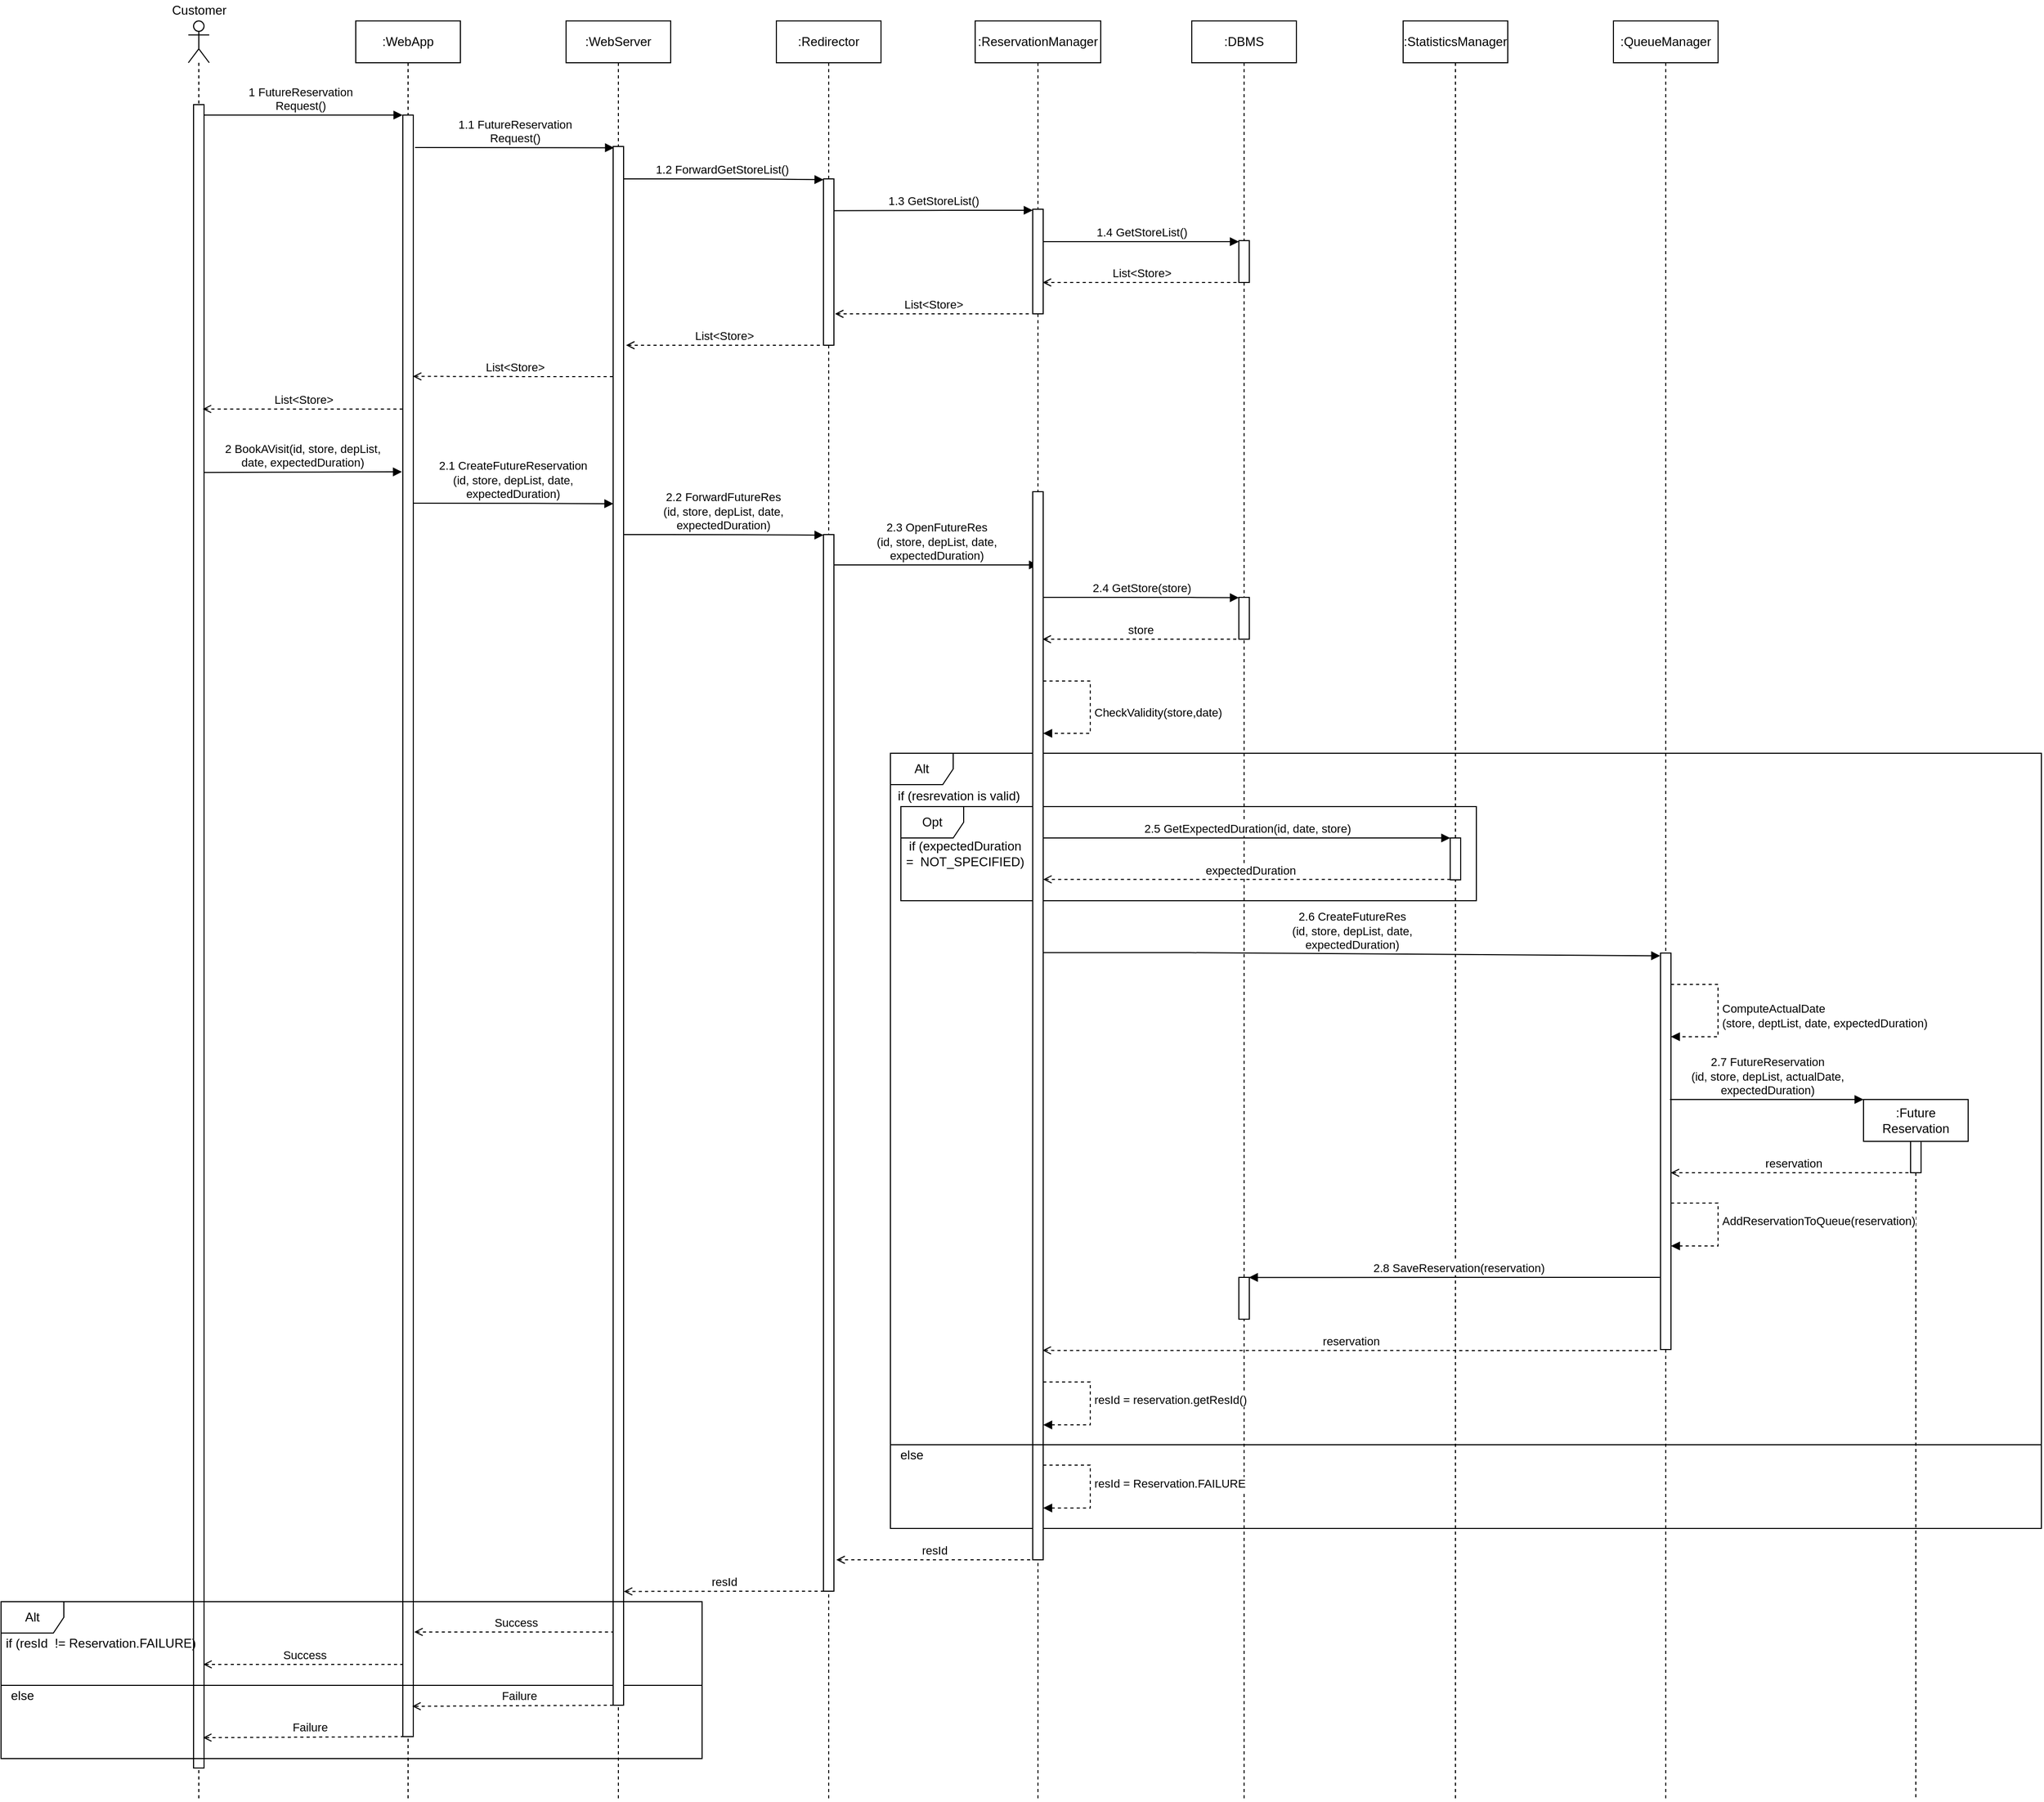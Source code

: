 <mxfile version="14.1.7" type="device"><diagram id="mjPRTbjThLvqPgU_13Bh" name="Page-1"><mxGraphModel dx="1038" dy="575" grid="1" gridSize="10" guides="1" tooltips="1" connect="1" arrows="1" fold="1" page="1" pageScale="1" pageWidth="827" pageHeight="1169" math="0" shadow="0"><root><mxCell id="0"/><mxCell id="1" parent="0"/><mxCell id="mduE7fUlC3-kzBK_wskY-1" value="Alt" style="shape=umlFrame;whiteSpace=wrap;html=1;" vertex="1" parent="1"><mxGeometry x="900" y="790" width="1100" height="741" as="geometry"/></mxCell><mxCell id="mduE7fUlC3-kzBK_wskY-2" value="Opt" style="shape=umlFrame;whiteSpace=wrap;html=1;" vertex="1" parent="1"><mxGeometry x="910" y="841" width="550" height="90" as="geometry"/></mxCell><mxCell id="mduE7fUlC3-kzBK_wskY-3" value="&lt;div&gt;1.4 GetStoreList()&lt;/div&gt;" style="html=1;verticalAlign=bottom;endArrow=block;exitX=1.039;exitY=0.31;exitDx=0;exitDy=0;exitPerimeter=0;" edge="1" parent="1" source="mduE7fUlC3-kzBK_wskY-18"><mxGeometry width="80" relative="1" as="geometry"><mxPoint x="1038" y="301" as="sourcePoint"/><mxPoint x="1233" y="301" as="targetPoint"/><Array as="points"><mxPoint x="1168.5" y="301"/></Array></mxGeometry></mxCell><mxCell id="mduE7fUlC3-kzBK_wskY-4" value="&lt;div&gt;1.2 ForwardGetStoreList()&lt;/div&gt;" style="html=1;verticalAlign=bottom;endArrow=block;entryX=-0.05;entryY=0.004;entryDx=0;entryDy=0;entryPerimeter=0;" edge="1" parent="1"><mxGeometry width="80" relative="1" as="geometry"><mxPoint x="641.5" y="241" as="sourcePoint"/><mxPoint x="836" y="241.76" as="targetPoint"/><Array as="points"><mxPoint x="772" y="241"/></Array></mxGeometry></mxCell><mxCell id="mduE7fUlC3-kzBK_wskY-5" value="&lt;div&gt;1 FutureReservation&lt;/div&gt;&lt;div&gt;Request()&lt;/div&gt;" style="html=1;verticalAlign=bottom;endArrow=block;entryX=-0.033;entryY=0;entryDx=0;entryDy=0;entryPerimeter=0;" edge="1" parent="1" target="mduE7fUlC3-kzBK_wskY-9"><mxGeometry width="80" relative="1" as="geometry"><mxPoint x="238.5" y="180" as="sourcePoint"/><mxPoint x="398.5" y="180" as="targetPoint"/><Array as="points"><mxPoint x="369" y="180"/></Array></mxGeometry></mxCell><mxCell id="mduE7fUlC3-kzBK_wskY-6" value="" style="shape=umlLifeline;participant=umlActor;perimeter=lifelinePerimeter;whiteSpace=wrap;html=1;container=1;collapsible=0;recursiveResize=0;verticalAlign=top;spacingTop=36;outlineConnect=0;" vertex="1" parent="1"><mxGeometry x="229" y="90" width="20" height="1701" as="geometry"/></mxCell><mxCell id="mduE7fUlC3-kzBK_wskY-7" value="" style="html=1;points=[];perimeter=orthogonalPerimeter;" vertex="1" parent="mduE7fUlC3-kzBK_wskY-6"><mxGeometry x="5" y="80" width="10" height="1590" as="geometry"/></mxCell><mxCell id="mduE7fUlC3-kzBK_wskY-8" value="&lt;div&gt;:WebApp&lt;/div&gt;" style="shape=umlLifeline;perimeter=lifelinePerimeter;whiteSpace=wrap;html=1;container=1;collapsible=0;recursiveResize=0;outlineConnect=0;" vertex="1" parent="1"><mxGeometry x="389" y="90" width="100" height="1701" as="geometry"/></mxCell><mxCell id="mduE7fUlC3-kzBK_wskY-9" value="" style="html=1;points=[];perimeter=orthogonalPerimeter;" vertex="1" parent="mduE7fUlC3-kzBK_wskY-8"><mxGeometry x="45" y="90" width="10" height="1550" as="geometry"/></mxCell><mxCell id="mduE7fUlC3-kzBK_wskY-10" value=":Redirector" style="shape=umlLifeline;perimeter=lifelinePerimeter;whiteSpace=wrap;html=1;container=1;collapsible=0;recursiveResize=0;outlineConnect=0;" vertex="1" parent="1"><mxGeometry x="791" y="90" width="100" height="1701" as="geometry"/></mxCell><mxCell id="mduE7fUlC3-kzBK_wskY-11" value=":DBMS" style="shape=umlLifeline;perimeter=lifelinePerimeter;whiteSpace=wrap;html=1;container=1;collapsible=0;recursiveResize=0;outlineConnect=0;" vertex="1" parent="1"><mxGeometry x="1188" y="90" width="100" height="1701" as="geometry"/></mxCell><mxCell id="mduE7fUlC3-kzBK_wskY-12" value="" style="html=1;points=[];perimeter=orthogonalPerimeter;" vertex="1" parent="mduE7fUlC3-kzBK_wskY-11"><mxGeometry x="45" y="210" width="10" height="40" as="geometry"/></mxCell><mxCell id="mduE7fUlC3-kzBK_wskY-13" value="2.4 GetStore(store)" style="html=1;verticalAlign=bottom;endArrow=block;entryX=0.001;entryY=0.008;entryDx=0;entryDy=0;entryPerimeter=0;" edge="1" parent="mduE7fUlC3-kzBK_wskY-11" target="mduE7fUlC3-kzBK_wskY-14"><mxGeometry x="0.002" width="80" relative="1" as="geometry"><mxPoint x="-142.0" y="551" as="sourcePoint"/><mxPoint x="53.0" y="551" as="targetPoint"/><Array as="points"><mxPoint x="-11.5" y="551"/></Array><mxPoint as="offset"/></mxGeometry></mxCell><mxCell id="mduE7fUlC3-kzBK_wskY-14" value="" style="html=1;points=[];perimeter=orthogonalPerimeter;" vertex="1" parent="mduE7fUlC3-kzBK_wskY-11"><mxGeometry x="45.0" y="551" width="10" height="40" as="geometry"/></mxCell><mxCell id="mduE7fUlC3-kzBK_wskY-15" value="store" style="html=1;verticalAlign=bottom;endArrow=none;endFill=0;startArrow=open;startFill=0;entryX=0.016;entryY=0.412;entryDx=0;entryDy=0;entryPerimeter=0;exitX=0.95;exitY=1;exitDx=0;exitDy=0;exitPerimeter=0;dashed=1;" edge="1" parent="mduE7fUlC3-kzBK_wskY-11"><mxGeometry width="80" relative="1" as="geometry"><mxPoint x="-142.66" y="591" as="sourcePoint"/><mxPoint x="45.0" y="591.04" as="targetPoint"/><Array as="points"><mxPoint x="-16.66" y="591"/></Array></mxGeometry></mxCell><mxCell id="mduE7fUlC3-kzBK_wskY-16" value="" style="html=1;points=[];perimeter=orthogonalPerimeter;" vertex="1" parent="mduE7fUlC3-kzBK_wskY-11"><mxGeometry x="45" y="1201" width="10" height="40" as="geometry"/></mxCell><mxCell id="mduE7fUlC3-kzBK_wskY-17" value=":ReservationManager" style="shape=umlLifeline;perimeter=lifelinePerimeter;whiteSpace=wrap;html=1;container=1;collapsible=0;recursiveResize=0;outlineConnect=0;" vertex="1" parent="1"><mxGeometry x="981" y="90" width="120" height="1701" as="geometry"/></mxCell><mxCell id="mduE7fUlC3-kzBK_wskY-18" value="" style="html=1;points=[];perimeter=orthogonalPerimeter;" vertex="1" parent="mduE7fUlC3-kzBK_wskY-17"><mxGeometry x="55" y="180" width="10" height="100" as="geometry"/></mxCell><mxCell id="mduE7fUlC3-kzBK_wskY-19" value="" style="html=1;points=[];perimeter=orthogonalPerimeter;" vertex="1" parent="1"><mxGeometry x="836" y="241" width="10" height="159" as="geometry"/></mxCell><mxCell id="mduE7fUlC3-kzBK_wskY-20" value="&lt;div&gt;1.3 GetStoreList()&lt;/div&gt;" style="html=1;verticalAlign=bottom;endArrow=block;exitX=0.972;exitY=0.191;exitDx=0;exitDy=0;exitPerimeter=0;" edge="1" parent="1" source="mduE7fUlC3-kzBK_wskY-19"><mxGeometry width="80" relative="1" as="geometry"><mxPoint x="860" y="271" as="sourcePoint"/><mxPoint x="1036" y="271" as="targetPoint"/><Array as="points"><mxPoint x="971.5" y="271"/></Array></mxGeometry></mxCell><mxCell id="mduE7fUlC3-kzBK_wskY-21" value="List&amp;lt;Store&amp;gt;" style="html=1;verticalAlign=bottom;endArrow=none;endFill=0;startArrow=open;startFill=0;entryX=0.016;entryY=0.412;entryDx=0;entryDy=0;entryPerimeter=0;exitX=0.95;exitY=1;exitDx=0;exitDy=0;exitPerimeter=0;dashed=1;" edge="1" parent="1"><mxGeometry width="80" relative="1" as="geometry"><mxPoint x="1045.5" y="340" as="sourcePoint"/><mxPoint x="1233.16" y="340.04" as="targetPoint"/><Array as="points"><mxPoint x="1171.5" y="340"/></Array></mxGeometry></mxCell><mxCell id="mduE7fUlC3-kzBK_wskY-22" value="List&amp;lt;Store&amp;gt;" style="html=1;verticalAlign=bottom;endArrow=none;endFill=0;startArrow=open;startFill=0;entryX=0.016;entryY=0.412;entryDx=0;entryDy=0;entryPerimeter=0;exitX=0.95;exitY=1;exitDx=0;exitDy=0;exitPerimeter=0;dashed=1;" edge="1" parent="1"><mxGeometry width="80" relative="1" as="geometry"><mxPoint x="847" y="370" as="sourcePoint"/><mxPoint x="1034.66" y="370.04" as="targetPoint"/><Array as="points"><mxPoint x="973" y="370"/></Array></mxGeometry></mxCell><mxCell id="mduE7fUlC3-kzBK_wskY-23" value="List&amp;lt;Store&amp;gt;" style="html=1;verticalAlign=bottom;endArrow=none;endFill=0;startArrow=open;startFill=0;entryX=0.016;entryY=0.412;entryDx=0;entryDy=0;entryPerimeter=0;exitX=0.95;exitY=1;exitDx=0;exitDy=0;exitPerimeter=0;dashed=1;" edge="1" parent="1"><mxGeometry width="80" relative="1" as="geometry"><mxPoint x="647.34" y="400.0" as="sourcePoint"/><mxPoint x="835" y="400.04" as="targetPoint"/><Array as="points"><mxPoint x="773.34" y="400"/></Array></mxGeometry></mxCell><mxCell id="mduE7fUlC3-kzBK_wskY-24" value="List&amp;lt;Store&amp;gt;" style="html=1;verticalAlign=bottom;endArrow=none;endFill=0;startArrow=open;startFill=0;entryX=0.016;entryY=0.412;entryDx=0;entryDy=0;entryPerimeter=0;dashed=1;exitX=0.871;exitY=0.183;exitDx=0;exitDy=0;exitPerimeter=0;" edge="1" parent="1" source="mduE7fUlC3-kzBK_wskY-7"><mxGeometry width="80" relative="1" as="geometry"><mxPoint x="250" y="461" as="sourcePoint"/><mxPoint x="434.66" y="461.04" as="targetPoint"/><Array as="points"><mxPoint x="373" y="461"/></Array></mxGeometry></mxCell><mxCell id="mduE7fUlC3-kzBK_wskY-25" value="Customer" style="text;html=1;align=center;verticalAlign=middle;resizable=0;points=[];autosize=1;" vertex="1" parent="1"><mxGeometry x="204" y="70" width="70" height="20" as="geometry"/></mxCell><mxCell id="mduE7fUlC3-kzBK_wskY-26" value="&lt;div&gt;2 BookAVisit(id, store, depList,&lt;/div&gt;&lt;div&gt;date, expectedDuration)&lt;/div&gt;" style="html=1;verticalAlign=bottom;endArrow=block;entryX=-0.067;entryY=0.264;entryDx=0;entryDy=0;entryPerimeter=0;exitX=1.019;exitY=0.262;exitDx=0;exitDy=0;exitPerimeter=0;" edge="1" parent="1"><mxGeometry width="80" relative="1" as="geometry"><mxPoint x="244.0" y="521.6" as="sourcePoint"/><mxPoint x="433.14" y="521" as="targetPoint"/><Array as="points"><mxPoint x="365.68" y="521.16"/></Array></mxGeometry></mxCell><mxCell id="mduE7fUlC3-kzBK_wskY-27" value="&lt;div&gt;2.2 ForwardFutureRes&lt;/div&gt;&lt;div&gt;(id, store, depList, date,&lt;br&gt;expectedDuration)&lt;/div&gt;" style="html=1;verticalAlign=bottom;endArrow=block;entryX=0.033;entryY=0.001;entryDx=0;entryDy=0;entryPerimeter=0;exitX=0.913;exitY=0.937;exitDx=0;exitDy=0;exitPerimeter=0;" edge="1" parent="1"><mxGeometry width="80" relative="1" as="geometry"><mxPoint x="644.8" y="581.0" as="sourcePoint"/><mxPoint x="836" y="581.53" as="targetPoint"/><Array as="points"><mxPoint x="770.67" y="581.16"/></Array></mxGeometry></mxCell><mxCell id="mduE7fUlC3-kzBK_wskY-28" value="&lt;div&gt;2.3 OpenFutureRes&lt;/div&gt;&lt;div&gt;(id, store, depList, date,&lt;br&gt;expectedDuration)&lt;/div&gt;" style="html=1;verticalAlign=bottom;endArrow=block;" edge="1" parent="1"><mxGeometry width="80" relative="1" as="geometry"><mxPoint x="846" y="610" as="sourcePoint"/><mxPoint x="1041" y="610" as="targetPoint"/><Array as="points"><mxPoint x="976.5" y="610"/></Array></mxGeometry></mxCell><mxCell id="mduE7fUlC3-kzBK_wskY-29" value="" style="html=1;points=[];perimeter=orthogonalPerimeter;" vertex="1" parent="1"><mxGeometry x="836" y="581" width="10" height="1010" as="geometry"/></mxCell><mxCell id="mduE7fUlC3-kzBK_wskY-30" value="" style="html=1;points=[];perimeter=orthogonalPerimeter;" vertex="1" parent="1"><mxGeometry x="1036" y="540" width="10" height="1021" as="geometry"/></mxCell><mxCell id="mduE7fUlC3-kzBK_wskY-31" value="CheckValidity(store,date)" style="edgeStyle=orthogonalEdgeStyle;html=1;align=left;spacingLeft=2;endArrow=block;rounded=0;dashed=1;" edge="1" parent="1"><mxGeometry x="0.071" relative="1" as="geometry"><mxPoint x="1046" y="721" as="sourcePoint"/><Array as="points"><mxPoint x="1091" y="721"/><mxPoint x="1091" y="771"/></Array><mxPoint x="1046" y="771" as="targetPoint"/><mxPoint as="offset"/></mxGeometry></mxCell><mxCell id="mduE7fUlC3-kzBK_wskY-32" value="if (resrevation is valid)" style="text;html=1;align=center;verticalAlign=middle;resizable=0;points=[];autosize=1;" vertex="1" parent="1"><mxGeometry x="900" y="821" width="130" height="20" as="geometry"/></mxCell><mxCell id="mduE7fUlC3-kzBK_wskY-33" value="" style="endArrow=none;html=1;edgeStyle=orthogonalEdgeStyle;" edge="1" parent="1"><mxGeometry relative="1" as="geometry"><mxPoint x="900" y="1451" as="sourcePoint"/><mxPoint x="2000" y="1451" as="targetPoint"/></mxGeometry></mxCell><mxCell id="mduE7fUlC3-kzBK_wskY-34" value="&lt;div&gt;2.6 CreateFutureRes&lt;/div&gt;&lt;div&gt;(id, store, depList, date,&lt;/div&gt;expectedDuration)" style="html=1;verticalAlign=bottom;endArrow=block;entryX=-0.033;entryY=0.007;entryDx=0;entryDy=0;entryPerimeter=0;" edge="1" parent="1" target="mduE7fUlC3-kzBK_wskY-36"><mxGeometry x="0.002" width="80" relative="1" as="geometry"><mxPoint x="1046" y="980.58" as="sourcePoint"/><mxPoint x="1480" y="981" as="targetPoint"/><Array as="points"><mxPoint x="1176.5" y="980.58"/></Array><mxPoint as="offset"/></mxGeometry></mxCell><mxCell id="mduE7fUlC3-kzBK_wskY-35" value=":QueueManager" style="shape=umlLifeline;perimeter=lifelinePerimeter;whiteSpace=wrap;html=1;container=1;collapsible=0;recursiveResize=0;outlineConnect=0;" vertex="1" parent="1"><mxGeometry x="1591" y="90" width="100" height="1701" as="geometry"/></mxCell><mxCell id="mduE7fUlC3-kzBK_wskY-36" value="" style="html=1;points=[];perimeter=orthogonalPerimeter;" vertex="1" parent="mduE7fUlC3-kzBK_wskY-35"><mxGeometry x="45" y="891" width="10" height="379" as="geometry"/></mxCell><mxCell id="mduE7fUlC3-kzBK_wskY-37" value="&lt;div&gt;:Future&lt;/div&gt;&lt;div&gt;Reservation&lt;/div&gt;" style="shape=umlLifeline;perimeter=lifelinePerimeter;whiteSpace=wrap;html=1;container=1;collapsible=0;recursiveResize=0;outlineConnect=0;" vertex="1" parent="1"><mxGeometry x="1830" y="1121" width="100" height="670" as="geometry"/></mxCell><mxCell id="mduE7fUlC3-kzBK_wskY-38" value="" style="html=1;points=[];perimeter=orthogonalPerimeter;" vertex="1" parent="mduE7fUlC3-kzBK_wskY-37"><mxGeometry x="45" y="40" width="10" height="30" as="geometry"/></mxCell><mxCell id="mduE7fUlC3-kzBK_wskY-39" value="2.5 GetExpectedDuration(id, date, store)" style="html=1;verticalAlign=bottom;endArrow=block;" edge="1" parent="1" target="mduE7fUlC3-kzBK_wskY-54"><mxGeometry x="0.002" width="80" relative="1" as="geometry"><mxPoint x="1046" y="871" as="sourcePoint"/><mxPoint x="1391.2" y="871" as="targetPoint"/><Array as="points"><mxPoint x="1176.5" y="871"/></Array><mxPoint as="offset"/></mxGeometry></mxCell><mxCell id="mduE7fUlC3-kzBK_wskY-40" value="expectedDuration" style="html=1;verticalAlign=bottom;endArrow=none;endFill=0;startArrow=open;startFill=0;exitX=0.95;exitY=1;exitDx=0;exitDy=0;exitPerimeter=0;dashed=1;" edge="1" parent="1"><mxGeometry width="80" relative="1" as="geometry"><mxPoint x="1046" y="910.58" as="sourcePoint"/><mxPoint x="1440.5" y="910.58" as="targetPoint"/><Array as="points"><mxPoint x="1172" y="910.58"/></Array></mxGeometry></mxCell><mxCell id="mduE7fUlC3-kzBK_wskY-41" value="resId " style="html=1;verticalAlign=bottom;endArrow=none;endFill=0;startArrow=open;startFill=0;entryX=0.016;entryY=0.412;entryDx=0;entryDy=0;entryPerimeter=0;exitX=1.02;exitY=0.927;exitDx=0;exitDy=0;exitPerimeter=0;dashed=1;" edge="1" parent="1" source="mduE7fUlC3-kzBK_wskY-48"><mxGeometry width="80" relative="1" as="geometry"><mxPoint x="650.0" y="1591" as="sourcePoint"/><mxPoint x="837.66" y="1591.04" as="targetPoint"/><Array as="points"><mxPoint x="776.0" y="1591"/></Array></mxGeometry></mxCell><mxCell id="mduE7fUlC3-kzBK_wskY-42" value="resId " style="html=1;verticalAlign=bottom;endArrow=none;endFill=0;startArrow=open;startFill=0;entryX=0.016;entryY=0.412;entryDx=0;entryDy=0;entryPerimeter=0;exitX=0.95;exitY=1;exitDx=0;exitDy=0;exitPerimeter=0;dashed=1;" edge="1" parent="1"><mxGeometry width="80" relative="1" as="geometry"><mxPoint x="848.34" y="1561" as="sourcePoint"/><mxPoint x="1036" y="1561.04" as="targetPoint"/><Array as="points"><mxPoint x="974.34" y="1561"/></Array></mxGeometry></mxCell><mxCell id="mduE7fUlC3-kzBK_wskY-43" value="Success" style="html=1;verticalAlign=bottom;endArrow=none;endFill=0;startArrow=open;startFill=0;entryX=0.008;entryY=1;entryDx=0;entryDy=0;entryPerimeter=0;dashed=1;exitX=0.582;exitY=0.161;exitDx=0;exitDy=0;exitPerimeter=0;" edge="1" parent="1"><mxGeometry width="80" relative="1" as="geometry"><mxPoint x="444.94" y="1629.98" as="sourcePoint"/><mxPoint x="640.08" y="1630.0" as="targetPoint"/><Array as="points"><mxPoint x="581" y="1630"/></Array></mxGeometry></mxCell><mxCell id="mduE7fUlC3-kzBK_wskY-44" value="if (resId&amp;nbsp; != Reservation.FAILURE)" style="text;html=1;align=center;verticalAlign=middle;resizable=0;points=[];autosize=1;" vertex="1" parent="1"><mxGeometry x="50" y="1631" width="190" height="20" as="geometry"/></mxCell><mxCell id="mduE7fUlC3-kzBK_wskY-45" value="" style="endArrow=none;html=1;edgeStyle=orthogonalEdgeStyle;" edge="1" parent="1"><mxGeometry relative="1" as="geometry"><mxPoint x="50" y="1681" as="sourcePoint"/><mxPoint x="720" y="1681" as="targetPoint"/></mxGeometry></mxCell><mxCell id="mduE7fUlC3-kzBK_wskY-46" value="else" style="text;html=1;align=center;verticalAlign=middle;resizable=0;points=[];autosize=1;" vertex="1" parent="1"><mxGeometry x="50" y="1681" width="40" height="20" as="geometry"/></mxCell><mxCell id="mduE7fUlC3-kzBK_wskY-47" value=":WebServer" style="shape=umlLifeline;perimeter=lifelinePerimeter;whiteSpace=wrap;html=1;container=1;collapsible=0;recursiveResize=0;outlineConnect=0;" vertex="1" parent="1"><mxGeometry x="590" y="90" width="100" height="1701" as="geometry"/></mxCell><mxCell id="mduE7fUlC3-kzBK_wskY-48" value="" style="html=1;points=[];perimeter=orthogonalPerimeter;" vertex="1" parent="mduE7fUlC3-kzBK_wskY-47"><mxGeometry x="45" y="120" width="10" height="1490" as="geometry"/></mxCell><mxCell id="mduE7fUlC3-kzBK_wskY-49" value="&lt;div&gt;1.1 FutureReservation&lt;/div&gt;&lt;div&gt;Request()&lt;/div&gt;" style="html=1;verticalAlign=bottom;endArrow=block;entryX=0.033;entryY=0.001;entryDx=0;entryDy=0;entryPerimeter=0;exitX=1.167;exitY=0.02;exitDx=0;exitDy=0;exitPerimeter=0;" edge="1" parent="1" source="mduE7fUlC3-kzBK_wskY-9"><mxGeometry width="80" relative="1" as="geometry"><mxPoint x="440" y="210.0" as="sourcePoint"/><mxPoint x="635.83" y="211.25" as="targetPoint"/><Array as="points"/></mxGeometry></mxCell><mxCell id="mduE7fUlC3-kzBK_wskY-50" value="List&amp;lt;Store&amp;gt;" style="html=1;verticalAlign=bottom;endArrow=none;endFill=0;startArrow=open;startFill=0;entryX=0.016;entryY=0.412;entryDx=0;entryDy=0;entryPerimeter=0;exitX=0.961;exitY=0.199;exitDx=0;exitDy=0;exitPerimeter=0;dashed=1;" edge="1" parent="1"><mxGeometry width="80" relative="1" as="geometry"><mxPoint x="443.61" y="429.75" as="sourcePoint"/><mxPoint x="637.66" y="430.04" as="targetPoint"/><Array as="points"><mxPoint x="576" y="430"/></Array></mxGeometry></mxCell><mxCell id="mduE7fUlC3-kzBK_wskY-51" value="&lt;div&gt;2.1 CreateFutureReservation&lt;/div&gt;&lt;div&gt;(id, store, depList, date,&lt;br&gt;&lt;/div&gt;&lt;div&gt;expectedDuration)&lt;/div&gt;" style="html=1;verticalAlign=bottom;endArrow=block;entryX=0.033;entryY=0.001;entryDx=0;entryDy=0;entryPerimeter=0;exitX=0.913;exitY=0.937;exitDx=0;exitDy=0;exitPerimeter=0;" edge="1" parent="1"><mxGeometry width="80" relative="1" as="geometry"><mxPoint x="444.0" y="551.0" as="sourcePoint"/><mxPoint x="635.2" y="551.53" as="targetPoint"/><Array as="points"><mxPoint x="569.87" y="551.16"/></Array></mxGeometry></mxCell><mxCell id="mduE7fUlC3-kzBK_wskY-52" value="&lt;div&gt;if (expectedDuration &lt;br&gt;&lt;/div&gt;&lt;div&gt;=&amp;nbsp; NOT_SPECIFIED)&lt;/div&gt;" style="text;html=1;align=center;verticalAlign=middle;resizable=0;points=[];autosize=1;" vertex="1" parent="1"><mxGeometry x="906" y="871" width="130" height="30" as="geometry"/></mxCell><mxCell id="mduE7fUlC3-kzBK_wskY-53" value=":StatisticsManager" style="shape=umlLifeline;perimeter=lifelinePerimeter;whiteSpace=wrap;html=1;container=1;collapsible=0;recursiveResize=0;outlineConnect=0;" vertex="1" parent="1"><mxGeometry x="1390" y="90" width="100" height="1701" as="geometry"/></mxCell><mxCell id="mduE7fUlC3-kzBK_wskY-54" value="" style="html=1;points=[];perimeter=orthogonalPerimeter;" vertex="1" parent="mduE7fUlC3-kzBK_wskY-53"><mxGeometry x="45" y="781" width="10" height="40" as="geometry"/></mxCell><mxCell id="mduE7fUlC3-kzBK_wskY-55" value="&lt;div&gt;ComputeActualDate&lt;/div&gt;&lt;div&gt;(store, deptList, date, expectedDuration)&lt;/div&gt;" style="edgeStyle=orthogonalEdgeStyle;html=1;align=left;spacingLeft=2;endArrow=block;rounded=0;dashed=1;" edge="1" parent="1"><mxGeometry x="0.071" relative="1" as="geometry"><mxPoint x="1645.94" y="1011" as="sourcePoint"/><Array as="points"><mxPoint x="1690.94" y="1011"/><mxPoint x="1690.94" y="1061"/></Array><mxPoint x="1645.94" y="1061" as="targetPoint"/><mxPoint as="offset"/></mxGeometry></mxCell><mxCell id="mduE7fUlC3-kzBK_wskY-56" value="&lt;div&gt;2.7 FutureReservation&lt;/div&gt;&lt;div&gt;(id, store, depList, actualDate,&lt;/div&gt;expectedDuration)" style="html=1;verticalAlign=bottom;endArrow=block;entryX=0;entryY=0;entryDx=0;entryDy=0;entryPerimeter=0;" edge="1" parent="1" target="mduE7fUlC3-kzBK_wskY-37"><mxGeometry x="0.002" width="80" relative="1" as="geometry"><mxPoint x="1645" y="1121" as="sourcePoint"/><mxPoint x="1810" y="1121" as="targetPoint"/><Array as="points"><mxPoint x="1775.5" y="1121"/></Array><mxPoint as="offset"/></mxGeometry></mxCell><mxCell id="mduE7fUlC3-kzBK_wskY-57" value="reservation" style="html=1;verticalAlign=bottom;endArrow=none;endFill=0;startArrow=open;startFill=0;dashed=1;exitX=0.972;exitY=0.959;exitDx=0;exitDy=0;exitPerimeter=0;" edge="1" parent="1"><mxGeometry width="80" relative="1" as="geometry"><mxPoint x="1645.72" y="1191.021" as="sourcePoint"/><mxPoint x="1880" y="1191" as="targetPoint"/><Array as="points"/></mxGeometry></mxCell><mxCell id="mduE7fUlC3-kzBK_wskY-58" value="AddReservationToQueue(reservation)" style="edgeStyle=orthogonalEdgeStyle;html=1;align=left;spacingLeft=2;endArrow=block;rounded=0;dashed=1;" edge="1" parent="1"><mxGeometry x="-0.057" relative="1" as="geometry"><mxPoint x="1646.01" y="1219.97" as="sourcePoint"/><Array as="points"><mxPoint x="1691" y="1220"/><mxPoint x="1691" y="1261"/><mxPoint x="1646" y="1261"/></Array><mxPoint x="1646" y="1261" as="targetPoint"/><mxPoint as="offset"/></mxGeometry></mxCell><mxCell id="mduE7fUlC3-kzBK_wskY-59" value="&lt;div&gt;2.8 SaveReservation(reservation)&lt;/div&gt;" style="html=1;verticalAlign=bottom;endArrow=block;entryX=0.961;entryY=0.002;entryDx=0;entryDy=0;entryPerimeter=0;" edge="1" parent="1" target="mduE7fUlC3-kzBK_wskY-16"><mxGeometry x="0.317" width="80" relative="1" as="geometry"><mxPoint x="1450.0" y="1291.0" as="sourcePoint"/><mxPoint x="1250" y="1291" as="targetPoint"/><Array as="points"><mxPoint x="1640" y="1291"/></Array><mxPoint as="offset"/></mxGeometry></mxCell><mxCell id="mduE7fUlC3-kzBK_wskY-60" value="resId = reservation.getResId()" style="edgeStyle=orthogonalEdgeStyle;html=1;align=left;spacingLeft=2;endArrow=block;rounded=0;dashed=1;" edge="1" parent="1"><mxGeometry x="-0.057" relative="1" as="geometry"><mxPoint x="1046.01" y="1391.0" as="sourcePoint"/><Array as="points"><mxPoint x="1091" y="1391.03"/><mxPoint x="1091" y="1432.03"/><mxPoint x="1046" y="1432.03"/></Array><mxPoint x="1046" y="1432.03" as="targetPoint"/><mxPoint as="offset"/></mxGeometry></mxCell><mxCell id="mduE7fUlC3-kzBK_wskY-61" value="resId = Reservation.FAILURE" style="edgeStyle=orthogonalEdgeStyle;html=1;align=left;spacingLeft=2;endArrow=block;rounded=0;dashed=1;" edge="1" parent="1"><mxGeometry x="-0.057" relative="1" as="geometry"><mxPoint x="1046.01" y="1470.48" as="sourcePoint"/><Array as="points"><mxPoint x="1091" y="1470.51"/><mxPoint x="1091" y="1511.51"/><mxPoint x="1046" y="1511.51"/></Array><mxPoint x="1046" y="1511.51" as="targetPoint"/><mxPoint as="offset"/></mxGeometry></mxCell><mxCell id="mduE7fUlC3-kzBK_wskY-62" value="reservation" style="html=1;verticalAlign=bottom;endArrow=none;endFill=0;startArrow=open;startFill=0;dashed=1;exitX=0.937;exitY=0.901;exitDx=0;exitDy=0;exitPerimeter=0;" edge="1" parent="1"><mxGeometry width="80" relative="1" as="geometry"><mxPoint x="1045.37" y="1360.811" as="sourcePoint"/><mxPoint x="1634.28" y="1361" as="targetPoint"/><Array as="points"/></mxGeometry></mxCell><mxCell id="mduE7fUlC3-kzBK_wskY-63" value="else" style="text;html=1;align=center;verticalAlign=middle;resizable=0;points=[];autosize=1;" vertex="1" parent="1"><mxGeometry x="900" y="1451" width="40" height="20" as="geometry"/></mxCell><mxCell id="mduE7fUlC3-kzBK_wskY-64" value="Success" style="html=1;verticalAlign=bottom;endArrow=none;endFill=0;startArrow=open;startFill=0;entryX=0.008;entryY=1;entryDx=0;entryDy=0;entryPerimeter=0;dashed=1;exitX=0.284;exitY=0.333;exitDx=0;exitDy=0;exitPerimeter=0;" edge="1" parent="1"><mxGeometry width="80" relative="1" as="geometry"><mxPoint x="243.28" y="1660.94" as="sourcePoint"/><mxPoint x="436.14" y="1661.02" as="targetPoint"/><Array as="points"><mxPoint x="377.06" y="1661.02"/></Array></mxGeometry></mxCell><mxCell id="mduE7fUlC3-kzBK_wskY-65" value="" style="endArrow=open;html=1;dashed=1;endFill=0;exitX=0;exitY=1;exitDx=0;exitDy=0;exitPerimeter=0;entryX=0.597;entryY=0.556;entryDx=0;entryDy=0;entryPerimeter=0;" edge="1" parent="1" source="mduE7fUlC3-kzBK_wskY-48"><mxGeometry width="50" height="50" relative="1" as="geometry"><mxPoint x="628.07" y="1700.0" as="sourcePoint"/><mxPoint x="442.99" y="1701.08" as="targetPoint"/><Array as="points"><mxPoint x="443" y="1701"/></Array></mxGeometry></mxCell><mxCell id="mduE7fUlC3-kzBK_wskY-66" value="&lt;font style=&quot;font-size: 11px&quot;&gt;Failure&lt;/font&gt;" style="text;html=1;align=center;verticalAlign=middle;resizable=0;points=[];autosize=1;" vertex="1" parent="1"><mxGeometry x="520" y="1681" width="50" height="20" as="geometry"/></mxCell><mxCell id="mduE7fUlC3-kzBK_wskY-67" value="" style="endArrow=open;html=1;dashed=1;endFill=0;exitX=0;exitY=1;exitDx=0;exitDy=0;exitPerimeter=0;entryX=0.597;entryY=0.556;entryDx=0;entryDy=0;entryPerimeter=0;" edge="1" parent="1"><mxGeometry width="50" height="50" relative="1" as="geometry"><mxPoint x="435.01" y="1730" as="sourcePoint"/><mxPoint x="243" y="1731.08" as="targetPoint"/><Array as="points"><mxPoint x="243.01" y="1731"/></Array></mxGeometry></mxCell><mxCell id="mduE7fUlC3-kzBK_wskY-68" value="&lt;font style=&quot;font-size: 11px&quot;&gt;Failure&lt;/font&gt;" style="text;html=1;align=center;verticalAlign=middle;resizable=0;points=[];autosize=1;" vertex="1" parent="1"><mxGeometry x="320.01" y="1711" width="50" height="20" as="geometry"/></mxCell><mxCell id="mduE7fUlC3-kzBK_wskY-69" value="Alt" style="shape=umlFrame;whiteSpace=wrap;html=1;" vertex="1" parent="1"><mxGeometry x="50" y="1601" width="670" height="150" as="geometry"/></mxCell></root></mxGraphModel></diagram></mxfile>